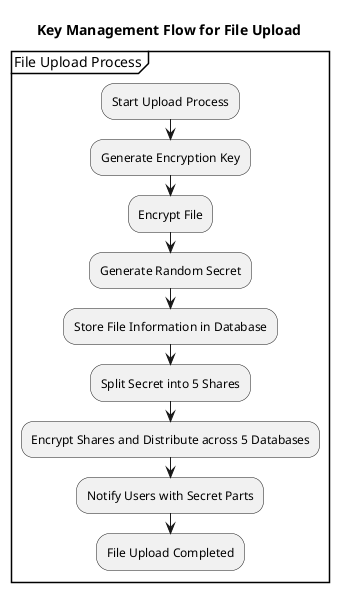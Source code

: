 @startuml
title Key Management Flow for File Upload

partition "File Upload Process" {
    :Start Upload Process;
    :Generate Encryption Key;
    :Encrypt File;
    :Generate Random Secret;
    :Store File Information in Database;
    :Split Secret into 5 Shares;
    :Encrypt Shares and Distribute across 5 Databases;
    :Notify Users with Secret Parts;
    :File Upload Completed;
}
@enduml


